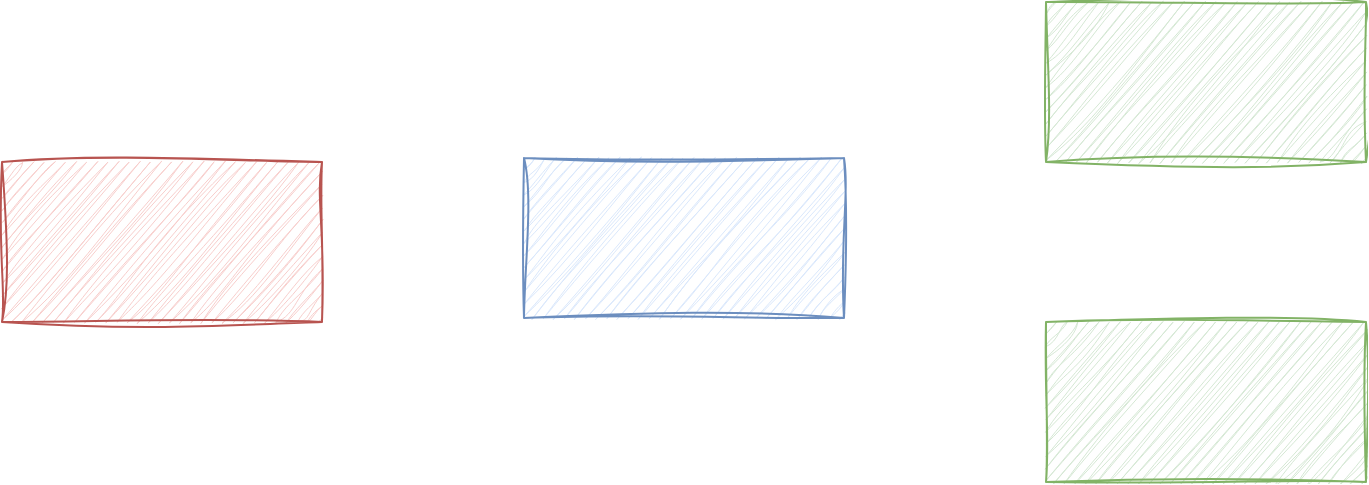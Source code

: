<mxfile version="24.4.6" type="github">
  <diagram name="Seite-1" id="6MZ9BEfU-lphtc_Hy-2c">
    <mxGraphModel dx="1150" dy="975" grid="0" gridSize="10" guides="1" tooltips="1" connect="1" arrows="1" fold="1" page="0" pageScale="1" pageWidth="827" pageHeight="1169" math="0" shadow="0">
      <root>
        <mxCell id="0" />
        <mxCell id="1" parent="0" />
        <mxCell id="fNutTFXeI48zOu3Gu-T--1" value="" style="rounded=0;whiteSpace=wrap;html=1;sketch=1;curveFitting=1;jiggle=2;fillColor=#f8cecc;strokeColor=#b85450;" vertex="1" parent="1">
          <mxGeometry x="-115" y="-30" width="160" height="80" as="geometry" />
        </mxCell>
        <mxCell id="fNutTFXeI48zOu3Gu-T--2" value="" style="rounded=0;whiteSpace=wrap;html=1;sketch=1;curveFitting=1;jiggle=2;fillColor=#dae8fc;strokeColor=#6c8ebf;" vertex="1" parent="1">
          <mxGeometry x="146" y="-32" width="160" height="80" as="geometry" />
        </mxCell>
        <mxCell id="fNutTFXeI48zOu3Gu-T--3" value="" style="rounded=0;whiteSpace=wrap;html=1;sketch=1;curveFitting=1;jiggle=2;fillColor=#d5e8d4;strokeColor=#82b366;" vertex="1" parent="1">
          <mxGeometry x="407" y="-110" width="160" height="80" as="geometry" />
        </mxCell>
        <mxCell id="fNutTFXeI48zOu3Gu-T--4" value="" style="rounded=0;whiteSpace=wrap;html=1;sketch=1;curveFitting=1;jiggle=2;fillColor=#d5e8d4;strokeColor=#82b366;" vertex="1" parent="1">
          <mxGeometry x="407" y="50" width="160" height="80" as="geometry" />
        </mxCell>
      </root>
    </mxGraphModel>
  </diagram>
</mxfile>
